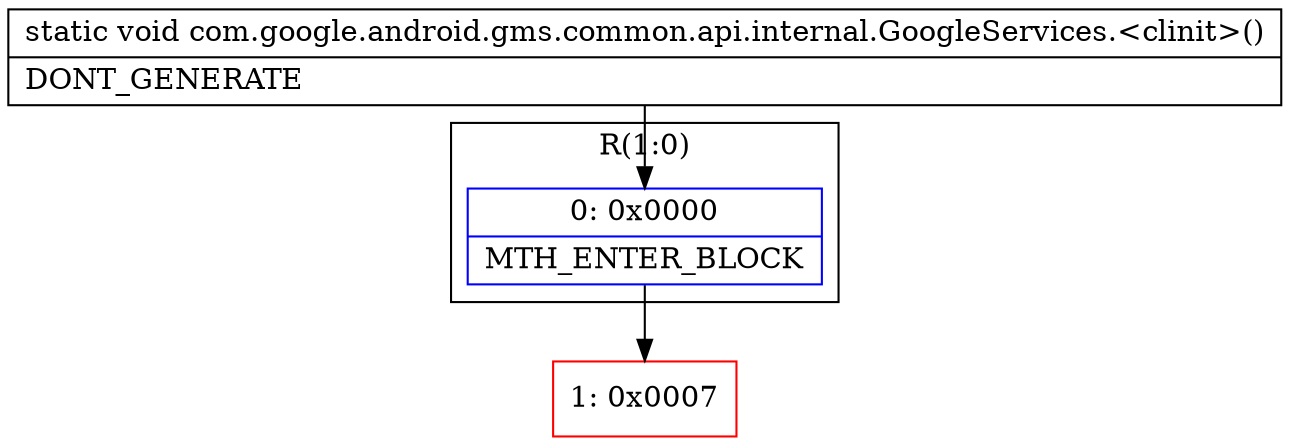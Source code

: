 digraph "CFG forcom.google.android.gms.common.api.internal.GoogleServices.\<clinit\>()V" {
subgraph cluster_Region_1711628943 {
label = "R(1:0)";
node [shape=record,color=blue];
Node_0 [shape=record,label="{0\:\ 0x0000|MTH_ENTER_BLOCK\l}"];
}
Node_1 [shape=record,color=red,label="{1\:\ 0x0007}"];
MethodNode[shape=record,label="{static void com.google.android.gms.common.api.internal.GoogleServices.\<clinit\>()  | DONT_GENERATE\l}"];
MethodNode -> Node_0;
Node_0 -> Node_1;
}

